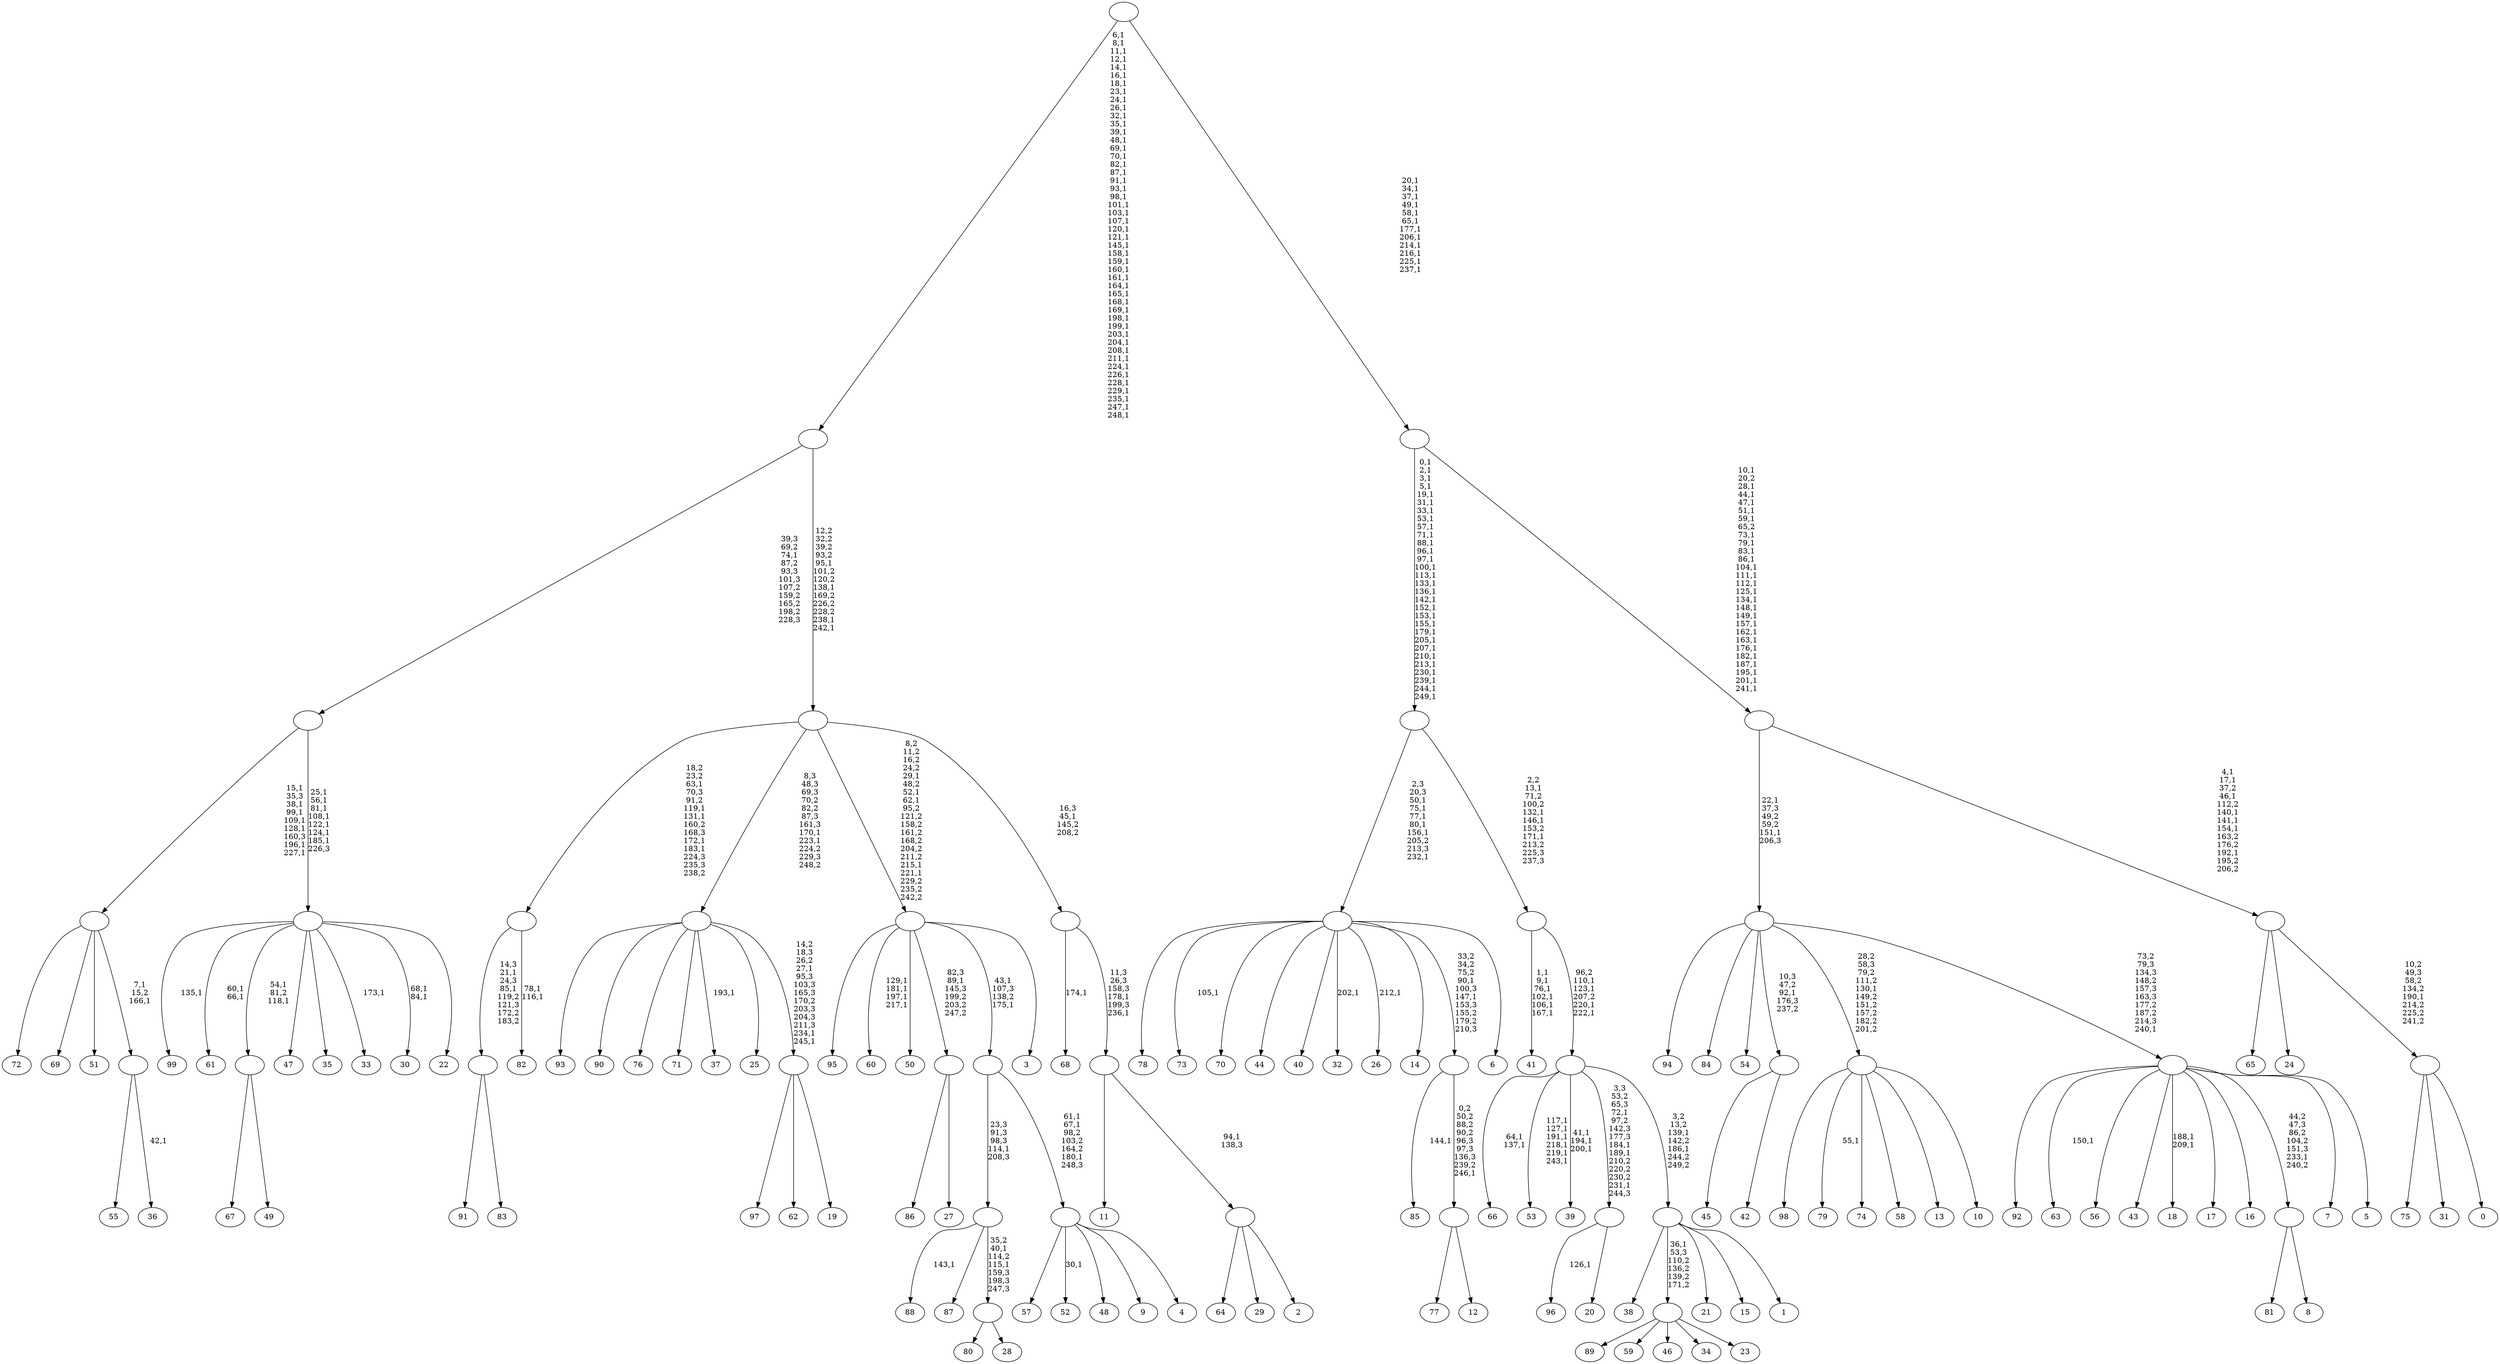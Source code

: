 digraph T {
	350 [label="99"]
	348 [label="98"]
	347 [label="97"]
	346 [label="96"]
	344 [label="95"]
	343 [label="94"]
	342 [label="93"]
	341 [label="92"]
	340 [label="91"]
	339 [label="90"]
	338 [label="89"]
	337 [label="88"]
	335 [label="87"]
	334 [label="86"]
	333 [label="85"]
	331 [label="84"]
	330 [label="83"]
	329 [label=""]
	327 [label="82"]
	324 [label=""]
	319 [label="81"]
	318 [label="80"]
	317 [label="79"]
	315 [label="78"]
	314 [label="77"]
	313 [label="76"]
	312 [label="75"]
	311 [label="74"]
	310 [label="73"]
	308 [label="72"]
	307 [label="71"]
	306 [label="70"]
	305 [label="69"]
	304 [label="68"]
	302 [label="67"]
	301 [label="66"]
	298 [label="65"]
	297 [label="64"]
	296 [label="63"]
	294 [label="62"]
	293 [label="61"]
	290 [label="60"]
	285 [label="59"]
	284 [label="58"]
	283 [label="57"]
	282 [label="56"]
	281 [label="55"]
	280 [label="54"]
	279 [label="53"]
	272 [label="52"]
	270 [label="51"]
	269 [label="50"]
	268 [label="49"]
	267 [label=""]
	265 [label="48"]
	264 [label="47"]
	263 [label="46"]
	262 [label="45"]
	261 [label="44"]
	260 [label="43"]
	259 [label="42"]
	258 [label=""]
	257 [label="41"]
	250 [label="40"]
	249 [label="39"]
	245 [label="38"]
	244 [label="37"]
	242 [label="36"]
	240 [label=""]
	238 [label=""]
	231 [label="35"]
	230 [label="34"]
	229 [label="33"]
	227 [label="32"]
	225 [label="31"]
	224 [label="30"]
	221 [label="29"]
	220 [label="28"]
	219 [label=""]
	217 [label=""]
	216 [label="27"]
	215 [label=""]
	214 [label="26"]
	212 [label="25"]
	211 [label="24"]
	210 [label="23"]
	209 [label=""]
	208 [label="22"]
	207 [label=""]
	200 [label=""]
	199 [label="21"]
	198 [label="20"]
	197 [label=""]
	193 [label="19"]
	192 [label=""]
	189 [label=""]
	187 [label="18"]
	184 [label="17"]
	183 [label="16"]
	182 [label="15"]
	181 [label="14"]
	180 [label="13"]
	179 [label="12"]
	178 [label=""]
	177 [label=""]
	175 [label="11"]
	174 [label="10"]
	173 [label=""]
	172 [label="9"]
	171 [label="8"]
	170 [label=""]
	169 [label="7"]
	168 [label="6"]
	167 [label=""]
	161 [label="5"]
	160 [label=""]
	159 [label=""]
	157 [label="4"]
	156 [label=""]
	153 [label=""]
	151 [label="3"]
	150 [label=""]
	145 [label="2"]
	144 [label=""]
	143 [label=""]
	141 [label=""]
	140 [label=""]
	136 [label=""]
	88 [label="1"]
	87 [label=""]
	85 [label=""]
	81 [label=""]
	77 [label=""]
	47 [label="0"]
	46 [label=""]
	45 [label=""]
	38 [label=""]
	12 [label=""]
	0 [label=""]
	329 -> 340 [label=""]
	329 -> 330 [label=""]
	324 -> 327 [label="78,1\n116,1"]
	324 -> 329 [label="14,3\n21,1\n24,3\n85,1\n119,2\n121,3\n172,2\n183,2"]
	267 -> 302 [label=""]
	267 -> 268 [label=""]
	258 -> 262 [label=""]
	258 -> 259 [label=""]
	240 -> 242 [label="42,1"]
	240 -> 281 [label=""]
	238 -> 240 [label="7,1\n15,2\n166,1"]
	238 -> 308 [label=""]
	238 -> 305 [label=""]
	238 -> 270 [label=""]
	219 -> 318 [label=""]
	219 -> 220 [label=""]
	217 -> 219 [label="35,2\n40,1\n114,2\n115,1\n159,3\n198,3\n247,3"]
	217 -> 337 [label="143,1"]
	217 -> 335 [label=""]
	215 -> 334 [label=""]
	215 -> 216 [label=""]
	209 -> 338 [label=""]
	209 -> 285 [label=""]
	209 -> 263 [label=""]
	209 -> 230 [label=""]
	209 -> 210 [label=""]
	207 -> 224 [label="68,1\n84,1"]
	207 -> 229 [label="173,1"]
	207 -> 267 [label="54,1\n81,2\n118,1"]
	207 -> 293 [label="60,1\n66,1"]
	207 -> 350 [label="135,1"]
	207 -> 264 [label=""]
	207 -> 231 [label=""]
	207 -> 208 [label=""]
	200 -> 207 [label="25,1\n56,1\n81,1\n108,1\n122,1\n124,1\n185,1\n226,3"]
	200 -> 238 [label="15,1\n35,3\n38,1\n99,1\n109,1\n128,1\n160,3\n196,1\n227,1"]
	197 -> 346 [label="126,1"]
	197 -> 198 [label=""]
	192 -> 347 [label=""]
	192 -> 294 [label=""]
	192 -> 193 [label=""]
	189 -> 192 [label="14,2\n18,3\n26,2\n27,1\n95,3\n103,3\n165,3\n170,2\n203,3\n204,3\n211,3\n234,1\n245,1"]
	189 -> 244 [label="193,1"]
	189 -> 342 [label=""]
	189 -> 339 [label=""]
	189 -> 313 [label=""]
	189 -> 307 [label=""]
	189 -> 212 [label=""]
	178 -> 314 [label=""]
	178 -> 179 [label=""]
	177 -> 333 [label="144,1"]
	177 -> 178 [label="0,2\n50,2\n88,2\n90,2\n96,3\n97,3\n136,3\n239,2\n246,1"]
	173 -> 317 [label="55,1"]
	173 -> 348 [label=""]
	173 -> 311 [label=""]
	173 -> 284 [label=""]
	173 -> 180 [label=""]
	173 -> 174 [label=""]
	170 -> 319 [label=""]
	170 -> 171 [label=""]
	167 -> 177 [label="33,2\n34,2\n75,2\n90,1\n100,3\n147,1\n153,3\n155,2\n179,2\n210,3"]
	167 -> 214 [label="212,1"]
	167 -> 227 [label="202,1"]
	167 -> 310 [label="105,1"]
	167 -> 315 [label=""]
	167 -> 306 [label=""]
	167 -> 261 [label=""]
	167 -> 250 [label=""]
	167 -> 181 [label=""]
	167 -> 168 [label=""]
	160 -> 187 [label="188,1\n209,1"]
	160 -> 296 [label="150,1"]
	160 -> 341 [label=""]
	160 -> 282 [label=""]
	160 -> 260 [label=""]
	160 -> 184 [label=""]
	160 -> 183 [label=""]
	160 -> 170 [label="44,2\n47,3\n86,2\n104,2\n151,3\n233,1\n240,2"]
	160 -> 169 [label=""]
	160 -> 161 [label=""]
	159 -> 343 [label=""]
	159 -> 331 [label=""]
	159 -> 280 [label=""]
	159 -> 258 [label="10,3\n47,2\n92,1\n176,3\n237,2"]
	159 -> 173 [label="28,2\n58,3\n79,2\n111,2\n130,1\n149,2\n151,2\n157,2\n182,2\n201,2"]
	159 -> 160 [label="73,2\n79,3\n134,3\n148,2\n157,3\n163,3\n177,2\n187,2\n214,3\n240,1"]
	156 -> 272 [label="30,1"]
	156 -> 283 [label=""]
	156 -> 265 [label=""]
	156 -> 172 [label=""]
	156 -> 157 [label=""]
	153 -> 156 [label="61,1\n67,1\n98,2\n103,2\n164,2\n180,1\n248,3"]
	153 -> 217 [label="23,3\n91,3\n98,3\n114,1\n208,3"]
	150 -> 153 [label="43,1\n107,3\n138,2\n175,1"]
	150 -> 290 [label="129,1\n181,1\n197,1\n217,1"]
	150 -> 344 [label=""]
	150 -> 269 [label=""]
	150 -> 215 [label="82,3\n89,1\n145,3\n199,2\n203,2\n247,2"]
	150 -> 151 [label=""]
	144 -> 297 [label=""]
	144 -> 221 [label=""]
	144 -> 145 [label=""]
	143 -> 175 [label=""]
	143 -> 144 [label="94,1\n138,3"]
	141 -> 143 [label="11,3\n26,3\n158,3\n178,1\n199,3\n236,1"]
	141 -> 304 [label="174,1"]
	140 -> 150 [label="8,2\n11,2\n16,2\n24,2\n29,1\n48,2\n52,1\n62,1\n95,2\n121,2\n158,2\n161,2\n168,2\n204,2\n211,2\n215,1\n221,1\n229,2\n235,2\n242,2"]
	140 -> 189 [label="8,3\n48,3\n69,3\n70,2\n82,2\n87,3\n161,3\n170,1\n223,1\n224,2\n229,3\n248,2"]
	140 -> 324 [label="18,2\n23,2\n63,1\n70,3\n91,2\n119,1\n131,1\n160,2\n168,3\n172,1\n183,1\n224,3\n235,3\n238,2"]
	140 -> 141 [label="16,3\n45,1\n145,2\n208,2"]
	136 -> 140 [label="12,2\n32,2\n39,2\n93,2\n95,1\n101,2\n120,2\n138,1\n169,2\n226,2\n228,2\n238,1\n242,1"]
	136 -> 200 [label="39,3\n69,2\n74,1\n87,2\n93,3\n101,3\n107,2\n159,2\n165,2\n198,2\n228,3"]
	87 -> 245 [label=""]
	87 -> 209 [label="36,1\n53,3\n110,2\n136,2\n139,2\n171,2"]
	87 -> 199 [label=""]
	87 -> 182 [label=""]
	87 -> 88 [label=""]
	85 -> 87 [label="3,2\n13,2\n139,1\n142,2\n186,1\n244,2\n249,2"]
	85 -> 197 [label="3,3\n53,2\n65,3\n72,1\n97,2\n142,3\n177,3\n184,1\n189,1\n210,2\n220,2\n230,2\n231,1\n244,3"]
	85 -> 249 [label="41,1\n194,1\n200,1"]
	85 -> 279 [label="117,1\n127,1\n191,1\n218,1\n219,1\n243,1"]
	85 -> 301 [label="64,1\n137,1"]
	81 -> 85 [label="96,2\n110,1\n123,1\n207,2\n220,1\n222,1"]
	81 -> 257 [label="1,1\n9,1\n76,1\n102,1\n106,1\n167,1"]
	77 -> 81 [label="2,2\n13,1\n71,2\n100,2\n132,1\n146,1\n153,2\n171,1\n213,2\n225,3\n237,3"]
	77 -> 167 [label="2,3\n20,3\n50,1\n75,1\n77,1\n80,1\n156,1\n205,2\n213,3\n232,1"]
	46 -> 312 [label=""]
	46 -> 225 [label=""]
	46 -> 47 [label=""]
	45 -> 298 [label=""]
	45 -> 211 [label=""]
	45 -> 46 [label="10,2\n49,3\n58,2\n134,2\n190,1\n214,2\n225,2\n241,2"]
	38 -> 45 [label="4,1\n17,1\n37,2\n46,1\n112,2\n140,1\n141,1\n154,1\n163,2\n176,2\n192,1\n195,2\n206,2"]
	38 -> 159 [label="22,1\n37,3\n49,2\n59,2\n151,1\n206,3"]
	12 -> 38 [label="10,1\n20,2\n28,1\n44,1\n47,1\n51,1\n59,1\n65,2\n73,1\n79,1\n83,1\n86,1\n104,1\n111,1\n112,1\n125,1\n134,1\n148,1\n149,1\n157,1\n162,1\n163,1\n176,1\n182,1\n187,1\n195,1\n201,1\n241,1"]
	12 -> 77 [label="0,1\n2,1\n3,1\n5,1\n19,1\n31,1\n33,1\n53,1\n57,1\n71,1\n88,1\n96,1\n97,1\n100,1\n113,1\n133,1\n136,1\n142,1\n152,1\n153,1\n155,1\n179,1\n205,1\n207,1\n210,1\n213,1\n230,1\n239,1\n244,1\n249,1"]
	0 -> 12 [label="20,1\n34,1\n37,1\n49,1\n58,1\n65,1\n177,1\n206,1\n214,1\n216,1\n225,1\n237,1"]
	0 -> 136 [label="6,1\n8,1\n11,1\n12,1\n14,1\n16,1\n18,1\n23,1\n24,1\n26,1\n32,1\n35,1\n39,1\n48,1\n69,1\n70,1\n82,1\n87,1\n91,1\n93,1\n98,1\n101,1\n103,1\n107,1\n120,1\n121,1\n145,1\n158,1\n159,1\n160,1\n161,1\n164,1\n165,1\n168,1\n169,1\n198,1\n199,1\n203,1\n204,1\n208,1\n211,1\n224,1\n226,1\n228,1\n229,1\n235,1\n247,1\n248,1"]
}
